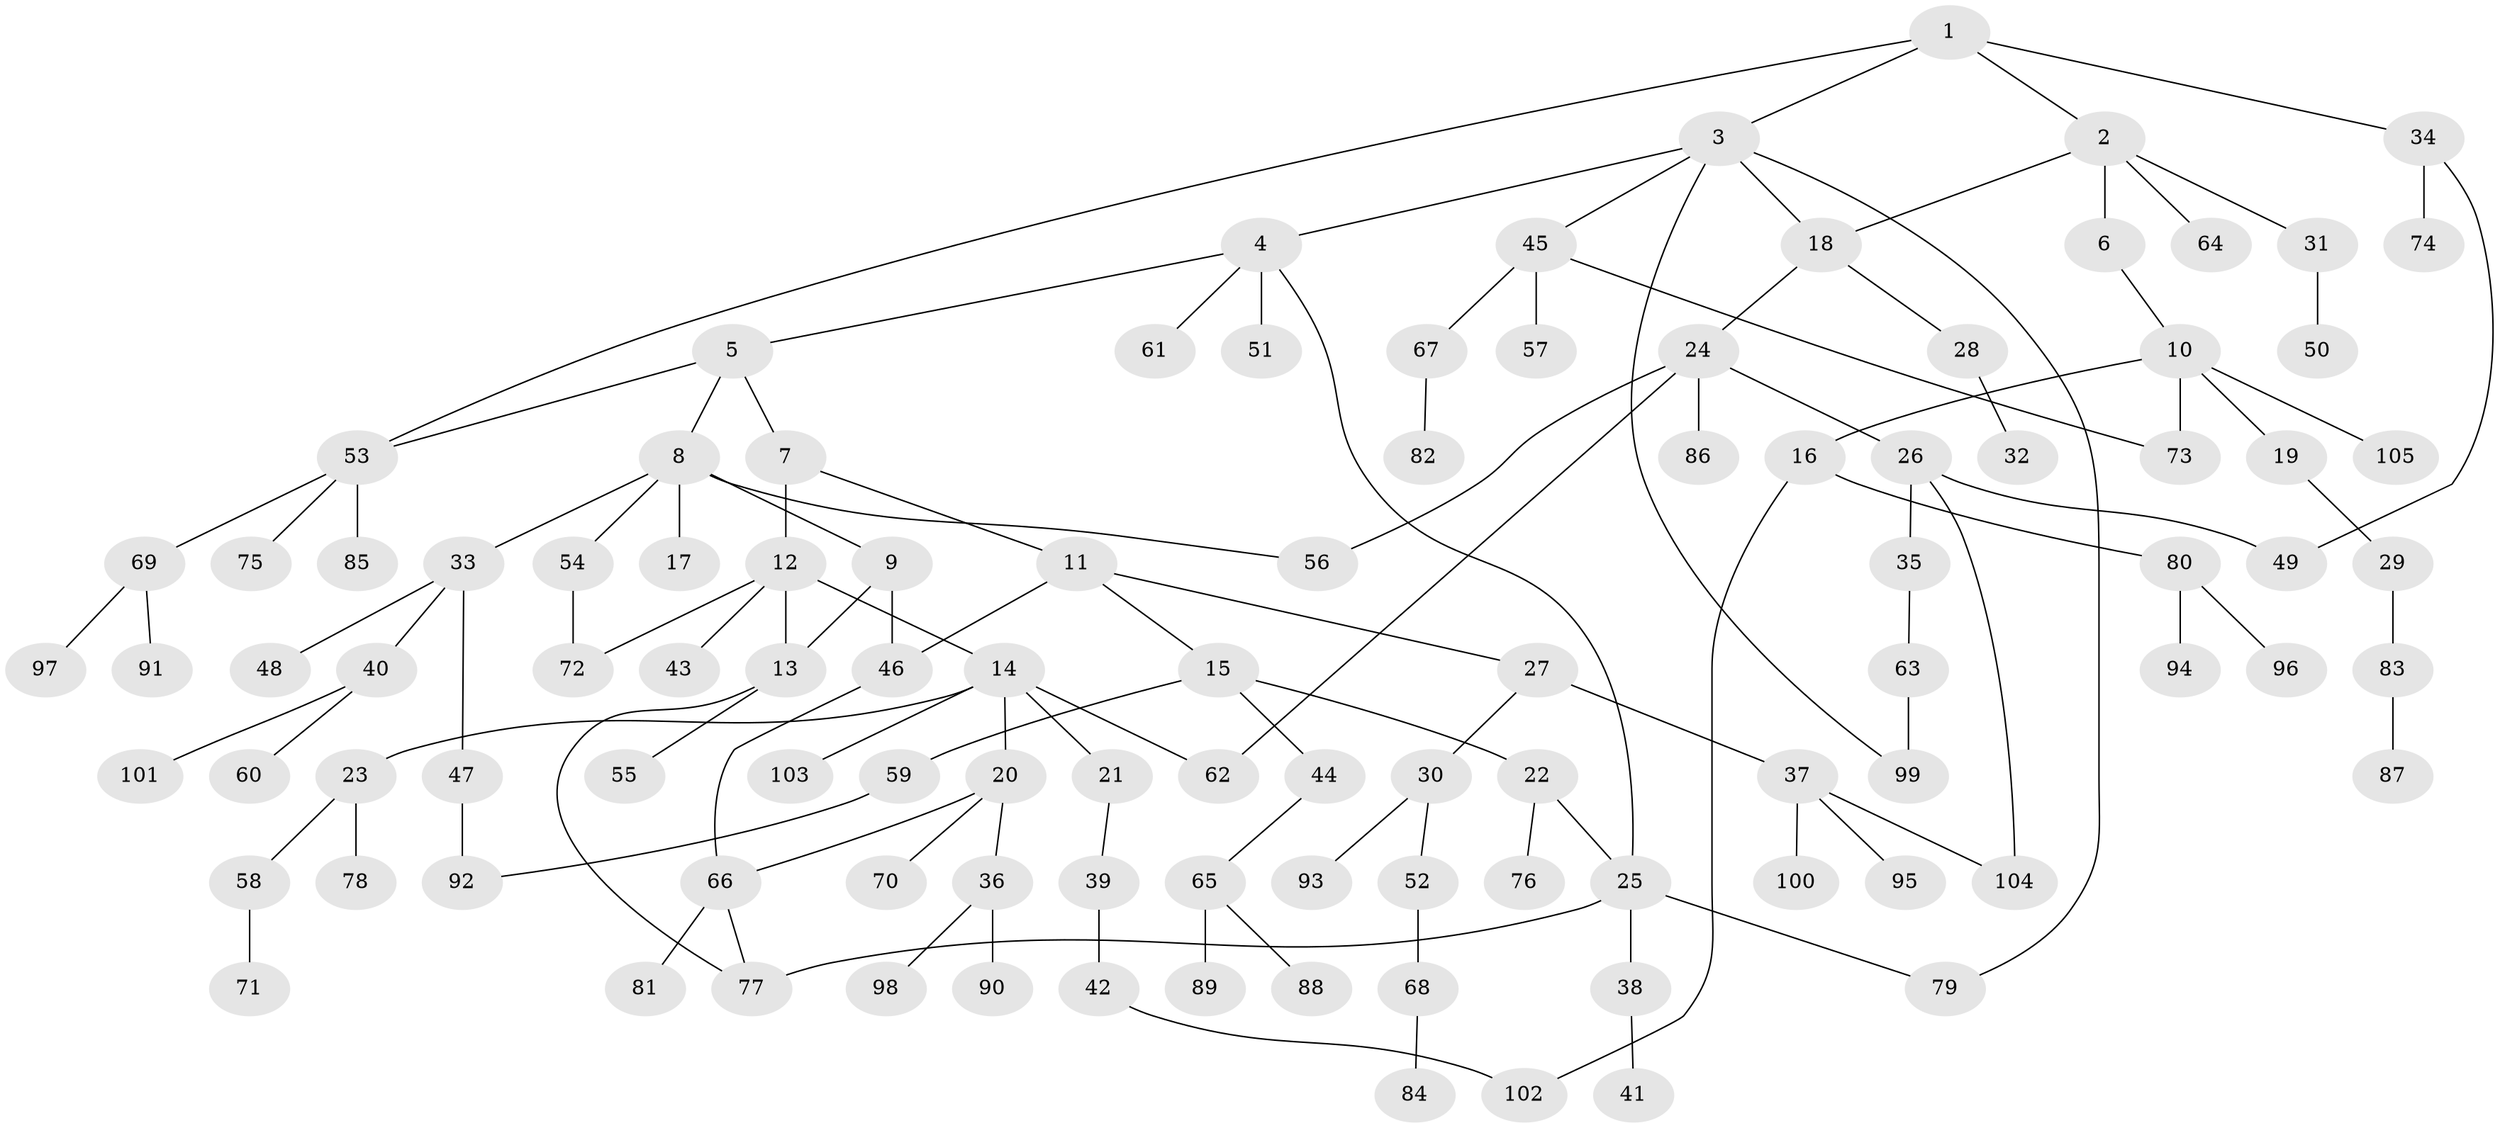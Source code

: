 // Generated by graph-tools (version 1.1) at 2025/10/02/27/25 16:10:55]
// undirected, 105 vertices, 122 edges
graph export_dot {
graph [start="1"]
  node [color=gray90,style=filled];
  1;
  2;
  3;
  4;
  5;
  6;
  7;
  8;
  9;
  10;
  11;
  12;
  13;
  14;
  15;
  16;
  17;
  18;
  19;
  20;
  21;
  22;
  23;
  24;
  25;
  26;
  27;
  28;
  29;
  30;
  31;
  32;
  33;
  34;
  35;
  36;
  37;
  38;
  39;
  40;
  41;
  42;
  43;
  44;
  45;
  46;
  47;
  48;
  49;
  50;
  51;
  52;
  53;
  54;
  55;
  56;
  57;
  58;
  59;
  60;
  61;
  62;
  63;
  64;
  65;
  66;
  67;
  68;
  69;
  70;
  71;
  72;
  73;
  74;
  75;
  76;
  77;
  78;
  79;
  80;
  81;
  82;
  83;
  84;
  85;
  86;
  87;
  88;
  89;
  90;
  91;
  92;
  93;
  94;
  95;
  96;
  97;
  98;
  99;
  100;
  101;
  102;
  103;
  104;
  105;
  1 -- 2;
  1 -- 3;
  1 -- 34;
  1 -- 53;
  2 -- 6;
  2 -- 31;
  2 -- 64;
  2 -- 18;
  3 -- 4;
  3 -- 18;
  3 -- 45;
  3 -- 99;
  3 -- 79;
  4 -- 5;
  4 -- 25;
  4 -- 51;
  4 -- 61;
  5 -- 7;
  5 -- 8;
  5 -- 53;
  6 -- 10;
  7 -- 11;
  7 -- 12;
  8 -- 9;
  8 -- 17;
  8 -- 33;
  8 -- 54;
  8 -- 56;
  9 -- 13;
  9 -- 46;
  10 -- 16;
  10 -- 19;
  10 -- 105;
  10 -- 73;
  11 -- 15;
  11 -- 27;
  11 -- 46;
  12 -- 14;
  12 -- 43;
  12 -- 13;
  12 -- 72;
  13 -- 55;
  13 -- 77;
  14 -- 20;
  14 -- 21;
  14 -- 23;
  14 -- 62;
  14 -- 103;
  15 -- 22;
  15 -- 44;
  15 -- 59;
  16 -- 80;
  16 -- 102;
  18 -- 24;
  18 -- 28;
  19 -- 29;
  20 -- 36;
  20 -- 70;
  20 -- 66;
  21 -- 39;
  22 -- 76;
  22 -- 25;
  23 -- 58;
  23 -- 78;
  24 -- 26;
  24 -- 56;
  24 -- 86;
  24 -- 62;
  25 -- 38;
  25 -- 77;
  25 -- 79;
  26 -- 35;
  26 -- 104;
  26 -- 49;
  27 -- 30;
  27 -- 37;
  28 -- 32;
  29 -- 83;
  30 -- 52;
  30 -- 93;
  31 -- 50;
  33 -- 40;
  33 -- 47;
  33 -- 48;
  34 -- 49;
  34 -- 74;
  35 -- 63;
  36 -- 90;
  36 -- 98;
  37 -- 95;
  37 -- 100;
  37 -- 104;
  38 -- 41;
  39 -- 42;
  40 -- 60;
  40 -- 101;
  42 -- 102;
  44 -- 65;
  45 -- 57;
  45 -- 67;
  45 -- 73;
  46 -- 66;
  47 -- 92;
  52 -- 68;
  53 -- 69;
  53 -- 75;
  53 -- 85;
  54 -- 72;
  58 -- 71;
  59 -- 92;
  63 -- 99;
  65 -- 88;
  65 -- 89;
  66 -- 81;
  66 -- 77;
  67 -- 82;
  68 -- 84;
  69 -- 91;
  69 -- 97;
  80 -- 94;
  80 -- 96;
  83 -- 87;
}
